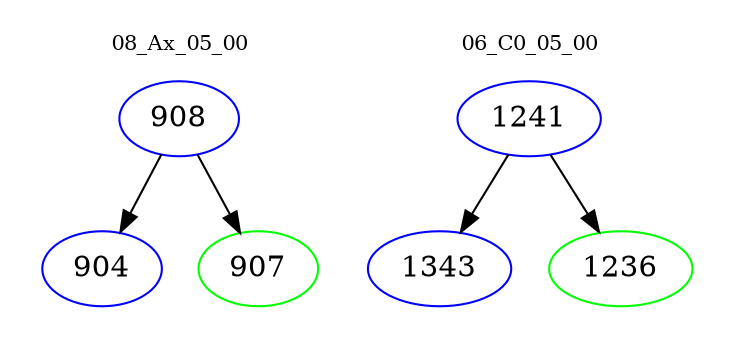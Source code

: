 digraph{
subgraph cluster_0 {
color = white
label = "08_Ax_05_00";
fontsize=10;
T0_908 [label="908", color="blue"]
T0_908 -> T0_904 [color="black"]
T0_904 [label="904", color="blue"]
T0_908 -> T0_907 [color="black"]
T0_907 [label="907", color="green"]
}
subgraph cluster_1 {
color = white
label = "06_C0_05_00";
fontsize=10;
T1_1241 [label="1241", color="blue"]
T1_1241 -> T1_1343 [color="black"]
T1_1343 [label="1343", color="blue"]
T1_1241 -> T1_1236 [color="black"]
T1_1236 [label="1236", color="green"]
}
}
